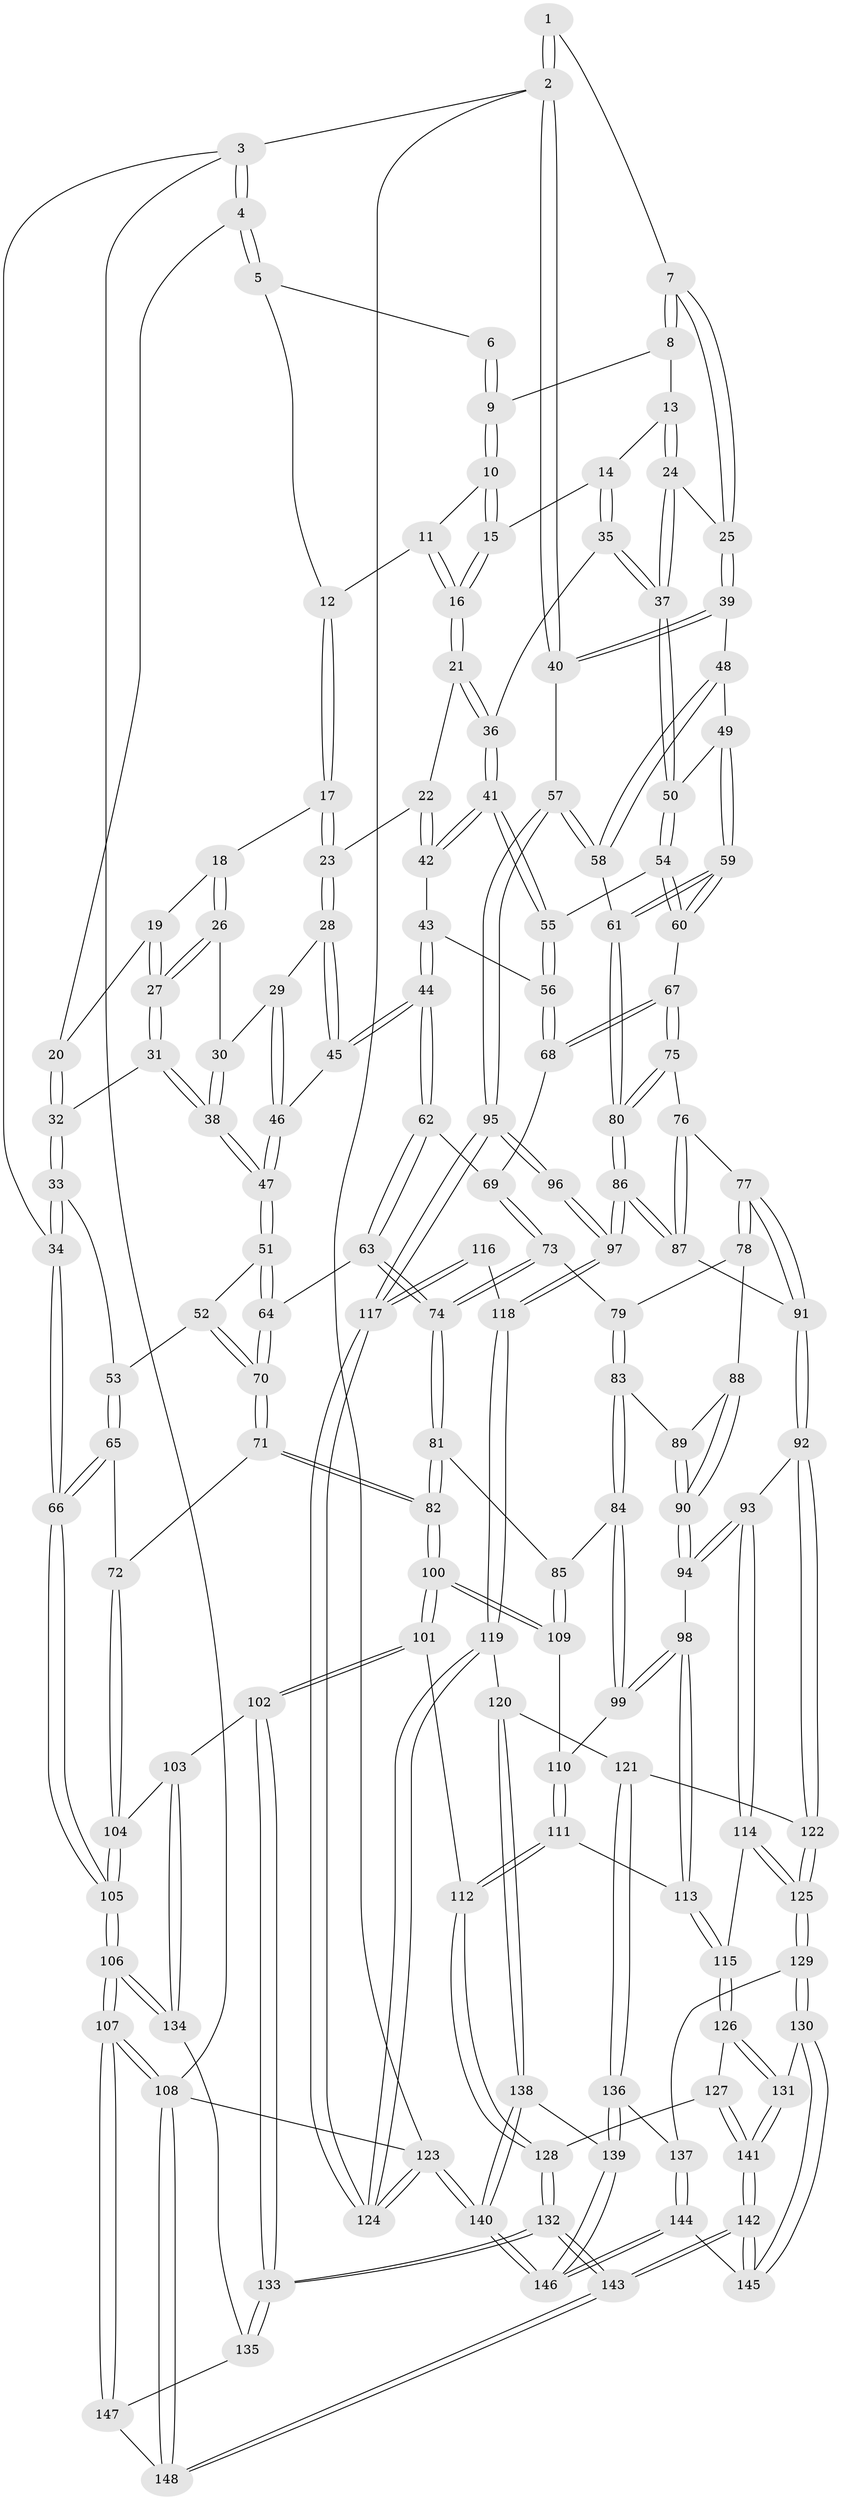 // Generated by graph-tools (version 1.1) at 2025/27/03/09/25 03:27:10]
// undirected, 148 vertices, 367 edges
graph export_dot {
graph [start="1"]
  node [color=gray90,style=filled];
  1 [pos="+0.8168637920631114+0"];
  2 [pos="+1+0"];
  3 [pos="+0+0"];
  4 [pos="+0+0"];
  5 [pos="+0.29510118819735326+0"];
  6 [pos="+0.659305357034608+0"];
  7 [pos="+0.8584807932078878+0.12063812719123213"];
  8 [pos="+0.6630313920262876+0"];
  9 [pos="+0.6505743340248448+0"];
  10 [pos="+0.6292158831632387+0"];
  11 [pos="+0.40523076401713165+0.03225872463116722"];
  12 [pos="+0.38253277668761465+0.013686501463444214"];
  13 [pos="+0.714550731004718+0.10715734471209105"];
  14 [pos="+0.6632367719807352+0.1512023658822062"];
  15 [pos="+0.5986169439522098+0.04205044034824145"];
  16 [pos="+0.5083735767340046+0.13263419450642447"];
  17 [pos="+0.3406263479919166+0.1036856705967157"];
  18 [pos="+0.31131619782505165+0.12198818128437156"];
  19 [pos="+0.2082791615624314+0.05566962210415881"];
  20 [pos="+0.05409049693949683+0"];
  21 [pos="+0.50764067521121+0.1421195063608343"];
  22 [pos="+0.5023386260168743+0.1497714189674712"];
  23 [pos="+0.4079326047391086+0.1983513837347262"];
  24 [pos="+0.8110146609688518+0.17356873756068916"];
  25 [pos="+0.8613760682563151+0.12640767921973467"];
  26 [pos="+0.28668940213527294+0.17129176518113182"];
  27 [pos="+0.24959145251632348+0.1775158591540566"];
  28 [pos="+0.4002766479102455+0.2084228079031481"];
  29 [pos="+0.34704555511959395+0.21796516791158596"];
  30 [pos="+0.30169027177225505+0.18622273151149193"];
  31 [pos="+0.21365741148489323+0.20629251747025507"];
  32 [pos="+0.12294730114204688+0.194135040765003"];
  33 [pos="+0.07381366468177411+0.2808294206027347"];
  34 [pos="+0+0.23368289269876555"];
  35 [pos="+0.661765138280194+0.20875530749236687"];
  36 [pos="+0.641290241685723+0.22112996540698665"];
  37 [pos="+0.7905670888561835+0.21274624930010325"];
  38 [pos="+0.2593679351592371+0.3031116316271981"];
  39 [pos="+1+0.12793656240839638"];
  40 [pos="+1+0.006509216317157452"];
  41 [pos="+0.6245011849017372+0.28996865571091784"];
  42 [pos="+0.5118337805029375+0.2499127597751997"];
  43 [pos="+0.49400014559718025+0.29086070419133586"];
  44 [pos="+0.43833583989338104+0.3314300257511488"];
  45 [pos="+0.422999894347184+0.3172975266822477"];
  46 [pos="+0.29412570724330644+0.3136943324103099"];
  47 [pos="+0.26789133031102225+0.32756614975061754"];
  48 [pos="+0.9291300171867464+0.2965744101589455"];
  49 [pos="+0.8308522670180374+0.28580067656835245"];
  50 [pos="+0.793912310555587+0.23326157156984967"];
  51 [pos="+0.2602479858118987+0.34206684321151015"];
  52 [pos="+0.14297087503087638+0.3576238389861104"];
  53 [pos="+0.0783690757746178+0.28937093876007525"];
  54 [pos="+0.7031111738558953+0.3425349952305013"];
  55 [pos="+0.6258280148412405+0.30524722775348784"];
  56 [pos="+0.5914995967772686+0.34280436890818733"];
  57 [pos="+1+0.4790054368724512"];
  58 [pos="+0.9825938479076939+0.44568571746687996"];
  59 [pos="+0.8183520749667575+0.4461959294877102"];
  60 [pos="+0.7201882752248064+0.3825429082134713"];
  61 [pos="+0.8396447444046296+0.4838638306154657"];
  62 [pos="+0.4413355676214673+0.3513552802140747"];
  63 [pos="+0.33490838742721485+0.4568962490213825"];
  64 [pos="+0.2954748434146615+0.4162514837541284"];
  65 [pos="+0+0.5180846353221257"];
  66 [pos="+0+0.5474280699124874"];
  67 [pos="+0.6154691701050305+0.45422207939022036"];
  68 [pos="+0.5657468885336467+0.41182968884718646"];
  69 [pos="+0.5169369529035142+0.4205685615100156"];
  70 [pos="+0.11154234099832974+0.515387074819143"];
  71 [pos="+0.1103475727875096+0.5181364135873057"];
  72 [pos="+0.09856568399930654+0.5219835912393844"];
  73 [pos="+0.4839822813573471+0.47911716874884847"];
  74 [pos="+0.3379728984126752+0.46971255962547226"];
  75 [pos="+0.6256900543227852+0.483145112033918"];
  76 [pos="+0.6248442306083625+0.48662626765290773"];
  77 [pos="+0.5841556035238177+0.5678814680677159"];
  78 [pos="+0.5416228918074413+0.565829872262583"];
  79 [pos="+0.48676759709972+0.4965307541193993"];
  80 [pos="+0.8283716167653974+0.5048465372561011"];
  81 [pos="+0.3270322603699939+0.5222225800272324"];
  82 [pos="+0.20917551310004034+0.5782870076697078"];
  83 [pos="+0.41595169394319975+0.5798975451841674"];
  84 [pos="+0.3898778693358589+0.5876811214968097"];
  85 [pos="+0.3784582472382179+0.5853160637208527"];
  86 [pos="+0.801382778923433+0.6371015437918136"];
  87 [pos="+0.7463606105345505+0.6299731532568675"];
  88 [pos="+0.5369373227933485+0.5702417949866214"];
  89 [pos="+0.43809347298185053+0.5852570742488605"];
  90 [pos="+0.5004628107816037+0.638544907011376"];
  91 [pos="+0.6285350739827681+0.6319958447961533"];
  92 [pos="+0.5928273298264067+0.6872565593790271"];
  93 [pos="+0.5702721927802239+0.6926740114832349"];
  94 [pos="+0.4993702670034379+0.649950009396821"];
  95 [pos="+1+0.49963269177520403"];
  96 [pos="+0.9604114600805901+0.6286224184422606"];
  97 [pos="+0.80145719913301+0.6372744476272049"];
  98 [pos="+0.4570097455779059+0.6774413525908695"];
  99 [pos="+0.43697819909878255+0.6598101881957819"];
  100 [pos="+0.23293566589264436+0.716720022313472"];
  101 [pos="+0.22787963977818634+0.7487550278626974"];
  102 [pos="+0.21257478584708805+0.7569872326323374"];
  103 [pos="+0.10400194249805429+0.770381739844042"];
  104 [pos="+0.08158866888336568+0.7641012152833011"];
  105 [pos="+0+0.7936574074017496"];
  106 [pos="+0+0.8841498813353967"];
  107 [pos="+0+1"];
  108 [pos="+0+1"];
  109 [pos="+0.3567745787549327+0.6288371773814143"];
  110 [pos="+0.3765730951559977+0.6862384450366845"];
  111 [pos="+0.3734434608418312+0.7386511286397266"];
  112 [pos="+0.2796685612052034+0.7716200467385369"];
  113 [pos="+0.4486041537680534+0.7494254424768538"];
  114 [pos="+0.507104737537581+0.7646135428173308"];
  115 [pos="+0.4580633501620247+0.7603227500065728"];
  116 [pos="+0.9820790693162387+0.7019394649531778"];
  117 [pos="+1+0.8179263810743106"];
  118 [pos="+0.8123364103120113+0.7234041819270398"];
  119 [pos="+0.8090970219926826+0.7582898801850628"];
  120 [pos="+0.8038159795704001+0.7644992139037492"];
  121 [pos="+0.7614527729579633+0.7781586994848"];
  122 [pos="+0.6508690198761102+0.793619964321461"];
  123 [pos="+1+1"];
  124 [pos="+1+1"];
  125 [pos="+0.588653918087154+0.8540508729398426"];
  126 [pos="+0.4262534877733724+0.8641076977160767"];
  127 [pos="+0.3785412310610434+0.8787516771221182"];
  128 [pos="+0.33896043846456403+0.8628270975036159"];
  129 [pos="+0.5835298049635684+0.8779455665105825"];
  130 [pos="+0.551128797956485+0.9042496421375846"];
  131 [pos="+0.48554062384457747+0.897667876700613"];
  132 [pos="+0.23595849900704566+0.9813038223345288"];
  133 [pos="+0.2104511676147028+0.9523526356479577"];
  134 [pos="+0.11723011442355617+0.9171175438848775"];
  135 [pos="+0.12489515713303094+0.9309990972213213"];
  136 [pos="+0.6744712815067493+0.9318943433938942"];
  137 [pos="+0.6544968918134471+0.9279795482459061"];
  138 [pos="+0.8018365575917721+0.8532907363274851"];
  139 [pos="+0.7462994663341277+0.9749453310174206"];
  140 [pos="+1+1"];
  141 [pos="+0.3877059598417314+1"];
  142 [pos="+0.3660915079103481+1"];
  143 [pos="+0.3031208638319419+1"];
  144 [pos="+0.5535065826181742+1"];
  145 [pos="+0.5253537812122789+1"];
  146 [pos="+0.8618038853411251+1"];
  147 [pos="+0.11978872855318604+0.937576745861481"];
  148 [pos="+0.08385315095782839+1"];
  1 -- 2;
  1 -- 2;
  1 -- 7;
  2 -- 3;
  2 -- 40;
  2 -- 40;
  2 -- 123;
  3 -- 4;
  3 -- 4;
  3 -- 34;
  3 -- 108;
  4 -- 5;
  4 -- 5;
  4 -- 20;
  5 -- 6;
  5 -- 12;
  6 -- 9;
  6 -- 9;
  7 -- 8;
  7 -- 8;
  7 -- 25;
  7 -- 25;
  8 -- 9;
  8 -- 13;
  9 -- 10;
  9 -- 10;
  10 -- 11;
  10 -- 15;
  10 -- 15;
  11 -- 12;
  11 -- 16;
  11 -- 16;
  12 -- 17;
  12 -- 17;
  13 -- 14;
  13 -- 24;
  13 -- 24;
  14 -- 15;
  14 -- 35;
  14 -- 35;
  15 -- 16;
  15 -- 16;
  16 -- 21;
  16 -- 21;
  17 -- 18;
  17 -- 23;
  17 -- 23;
  18 -- 19;
  18 -- 26;
  18 -- 26;
  19 -- 20;
  19 -- 27;
  19 -- 27;
  20 -- 32;
  20 -- 32;
  21 -- 22;
  21 -- 36;
  21 -- 36;
  22 -- 23;
  22 -- 42;
  22 -- 42;
  23 -- 28;
  23 -- 28;
  24 -- 25;
  24 -- 37;
  24 -- 37;
  25 -- 39;
  25 -- 39;
  26 -- 27;
  26 -- 27;
  26 -- 30;
  27 -- 31;
  27 -- 31;
  28 -- 29;
  28 -- 45;
  28 -- 45;
  29 -- 30;
  29 -- 46;
  29 -- 46;
  30 -- 38;
  30 -- 38;
  31 -- 32;
  31 -- 38;
  31 -- 38;
  32 -- 33;
  32 -- 33;
  33 -- 34;
  33 -- 34;
  33 -- 53;
  34 -- 66;
  34 -- 66;
  35 -- 36;
  35 -- 37;
  35 -- 37;
  36 -- 41;
  36 -- 41;
  37 -- 50;
  37 -- 50;
  38 -- 47;
  38 -- 47;
  39 -- 40;
  39 -- 40;
  39 -- 48;
  40 -- 57;
  41 -- 42;
  41 -- 42;
  41 -- 55;
  41 -- 55;
  42 -- 43;
  43 -- 44;
  43 -- 44;
  43 -- 56;
  44 -- 45;
  44 -- 45;
  44 -- 62;
  44 -- 62;
  45 -- 46;
  46 -- 47;
  46 -- 47;
  47 -- 51;
  47 -- 51;
  48 -- 49;
  48 -- 58;
  48 -- 58;
  49 -- 50;
  49 -- 59;
  49 -- 59;
  50 -- 54;
  50 -- 54;
  51 -- 52;
  51 -- 64;
  51 -- 64;
  52 -- 53;
  52 -- 70;
  52 -- 70;
  53 -- 65;
  53 -- 65;
  54 -- 55;
  54 -- 60;
  54 -- 60;
  55 -- 56;
  55 -- 56;
  56 -- 68;
  56 -- 68;
  57 -- 58;
  57 -- 58;
  57 -- 95;
  57 -- 95;
  58 -- 61;
  59 -- 60;
  59 -- 60;
  59 -- 61;
  59 -- 61;
  60 -- 67;
  61 -- 80;
  61 -- 80;
  62 -- 63;
  62 -- 63;
  62 -- 69;
  63 -- 64;
  63 -- 74;
  63 -- 74;
  64 -- 70;
  64 -- 70;
  65 -- 66;
  65 -- 66;
  65 -- 72;
  66 -- 105;
  66 -- 105;
  67 -- 68;
  67 -- 68;
  67 -- 75;
  67 -- 75;
  68 -- 69;
  69 -- 73;
  69 -- 73;
  70 -- 71;
  70 -- 71;
  71 -- 72;
  71 -- 82;
  71 -- 82;
  72 -- 104;
  72 -- 104;
  73 -- 74;
  73 -- 74;
  73 -- 79;
  74 -- 81;
  74 -- 81;
  75 -- 76;
  75 -- 80;
  75 -- 80;
  76 -- 77;
  76 -- 87;
  76 -- 87;
  77 -- 78;
  77 -- 78;
  77 -- 91;
  77 -- 91;
  78 -- 79;
  78 -- 88;
  79 -- 83;
  79 -- 83;
  80 -- 86;
  80 -- 86;
  81 -- 82;
  81 -- 82;
  81 -- 85;
  82 -- 100;
  82 -- 100;
  83 -- 84;
  83 -- 84;
  83 -- 89;
  84 -- 85;
  84 -- 99;
  84 -- 99;
  85 -- 109;
  85 -- 109;
  86 -- 87;
  86 -- 87;
  86 -- 97;
  86 -- 97;
  87 -- 91;
  88 -- 89;
  88 -- 90;
  88 -- 90;
  89 -- 90;
  89 -- 90;
  90 -- 94;
  90 -- 94;
  91 -- 92;
  91 -- 92;
  92 -- 93;
  92 -- 122;
  92 -- 122;
  93 -- 94;
  93 -- 94;
  93 -- 114;
  93 -- 114;
  94 -- 98;
  95 -- 96;
  95 -- 96;
  95 -- 117;
  95 -- 117;
  96 -- 97;
  96 -- 97;
  97 -- 118;
  97 -- 118;
  98 -- 99;
  98 -- 99;
  98 -- 113;
  98 -- 113;
  99 -- 110;
  100 -- 101;
  100 -- 101;
  100 -- 109;
  100 -- 109;
  101 -- 102;
  101 -- 102;
  101 -- 112;
  102 -- 103;
  102 -- 133;
  102 -- 133;
  103 -- 104;
  103 -- 134;
  103 -- 134;
  104 -- 105;
  104 -- 105;
  105 -- 106;
  105 -- 106;
  106 -- 107;
  106 -- 107;
  106 -- 134;
  106 -- 134;
  107 -- 108;
  107 -- 108;
  107 -- 147;
  107 -- 147;
  108 -- 123;
  108 -- 148;
  108 -- 148;
  109 -- 110;
  110 -- 111;
  110 -- 111;
  111 -- 112;
  111 -- 112;
  111 -- 113;
  112 -- 128;
  112 -- 128;
  113 -- 115;
  113 -- 115;
  114 -- 115;
  114 -- 125;
  114 -- 125;
  115 -- 126;
  115 -- 126;
  116 -- 117;
  116 -- 117;
  116 -- 118;
  117 -- 124;
  117 -- 124;
  118 -- 119;
  118 -- 119;
  119 -- 120;
  119 -- 124;
  119 -- 124;
  120 -- 121;
  120 -- 138;
  120 -- 138;
  121 -- 122;
  121 -- 136;
  121 -- 136;
  122 -- 125;
  122 -- 125;
  123 -- 124;
  123 -- 124;
  123 -- 140;
  123 -- 140;
  125 -- 129;
  125 -- 129;
  126 -- 127;
  126 -- 131;
  126 -- 131;
  127 -- 128;
  127 -- 141;
  127 -- 141;
  128 -- 132;
  128 -- 132;
  129 -- 130;
  129 -- 130;
  129 -- 137;
  130 -- 131;
  130 -- 145;
  130 -- 145;
  131 -- 141;
  131 -- 141;
  132 -- 133;
  132 -- 133;
  132 -- 143;
  132 -- 143;
  133 -- 135;
  133 -- 135;
  134 -- 135;
  135 -- 147;
  136 -- 137;
  136 -- 139;
  136 -- 139;
  137 -- 144;
  137 -- 144;
  138 -- 139;
  138 -- 140;
  138 -- 140;
  139 -- 146;
  139 -- 146;
  140 -- 146;
  140 -- 146;
  141 -- 142;
  141 -- 142;
  142 -- 143;
  142 -- 143;
  142 -- 145;
  142 -- 145;
  143 -- 148;
  143 -- 148;
  144 -- 145;
  144 -- 146;
  144 -- 146;
  147 -- 148;
}
